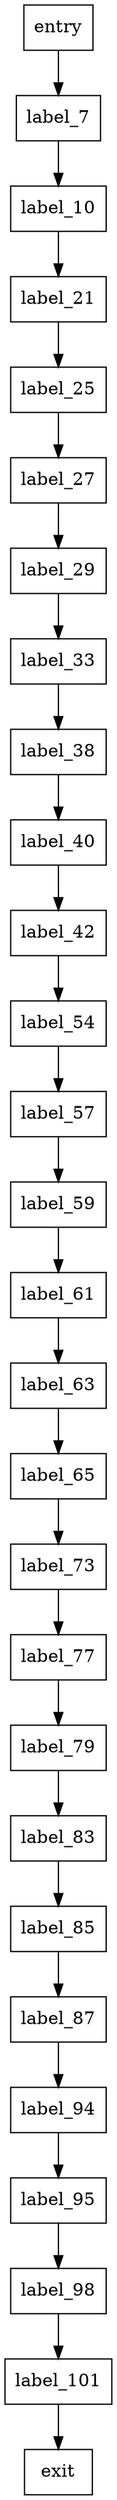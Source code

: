 digraph ControlFlowGraph {
    node [shape = rectangle]
    entry
    label_7
    label_10
    label_21
    label_25
    label_27
    label_29
    label_33
    label_38
    label_40
    label_42
    label_54
    label_57
    label_59
    label_61
    label_63
    label_65
    label_73
    label_77
    label_79
    label_83
    label_85
    label_87
    label_94
    label_95
    label_98
    label_101
    exit

    entry -> label_7
    label_7 -> label_10
    label_10 -> label_21
    label_21 -> label_25
    label_25 -> label_27
    label_27 -> label_29
    label_29 -> label_33
    label_33 -> label_38
    label_38 -> label_40
    label_40 -> label_42
    label_42 -> label_54
    label_54 -> label_57
    label_57 -> label_59
    label_59 -> label_61
    label_61 -> label_63
    label_63 -> label_65
    label_65 -> label_73
    label_73 -> label_77
    label_77 -> label_79
    label_79 -> label_83
    label_83 -> label_85
    label_85 -> label_87
    label_87 -> label_94
    label_94 -> label_95
    label_95 -> label_98
    label_98 -> label_101
    label_101 -> exit
}